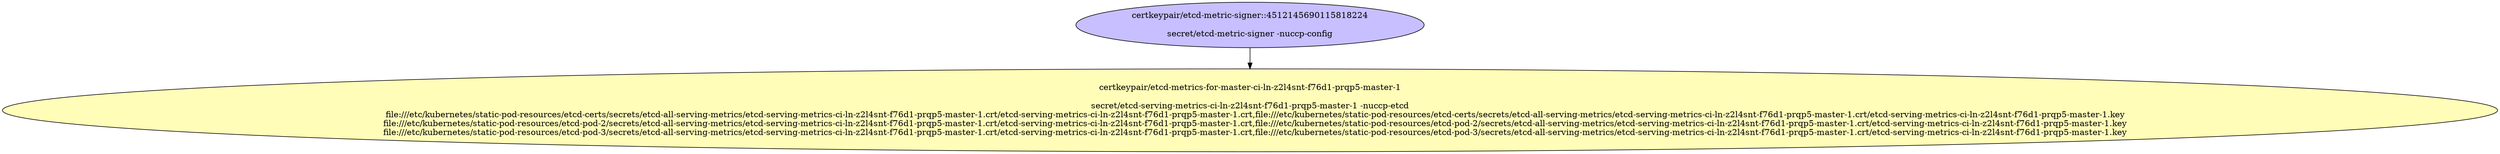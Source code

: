 digraph "Local Certificate" {
  // Node definitions.
  0 [
    label="certkeypair/etcd-metric-signer::4512145690115818224\n\nsecret/etcd-metric-signer -nuccp-config\n"
    style=filled
    fillcolor="#c7bfff"
  ];
  3 [
    label="certkeypair/etcd-metrics-for-master-ci-ln-z2l4snt-f76d1-prqp5-master-1\n\nsecret/etcd-serving-metrics-ci-ln-z2l4snt-f76d1-prqp5-master-1 -nuccp-etcd\n    file:///etc/kubernetes/static-pod-resources/etcd-certs/secrets/etcd-all-serving-metrics/etcd-serving-metrics-ci-ln-z2l4snt-f76d1-prqp5-master-1.crt/etcd-serving-metrics-ci-ln-z2l4snt-f76d1-prqp5-master-1.crt,file:///etc/kubernetes/static-pod-resources/etcd-certs/secrets/etcd-all-serving-metrics/etcd-serving-metrics-ci-ln-z2l4snt-f76d1-prqp5-master-1.crt/etcd-serving-metrics-ci-ln-z2l4snt-f76d1-prqp5-master-1.key\n    file:///etc/kubernetes/static-pod-resources/etcd-pod-2/secrets/etcd-all-serving-metrics/etcd-serving-metrics-ci-ln-z2l4snt-f76d1-prqp5-master-1.crt/etcd-serving-metrics-ci-ln-z2l4snt-f76d1-prqp5-master-1.crt,file:///etc/kubernetes/static-pod-resources/etcd-pod-2/secrets/etcd-all-serving-metrics/etcd-serving-metrics-ci-ln-z2l4snt-f76d1-prqp5-master-1.crt/etcd-serving-metrics-ci-ln-z2l4snt-f76d1-prqp5-master-1.key\n    file:///etc/kubernetes/static-pod-resources/etcd-pod-3/secrets/etcd-all-serving-metrics/etcd-serving-metrics-ci-ln-z2l4snt-f76d1-prqp5-master-1.crt/etcd-serving-metrics-ci-ln-z2l4snt-f76d1-prqp5-master-1.crt,file:///etc/kubernetes/static-pod-resources/etcd-pod-3/secrets/etcd-all-serving-metrics/etcd-serving-metrics-ci-ln-z2l4snt-f76d1-prqp5-master-1.crt/etcd-serving-metrics-ci-ln-z2l4snt-f76d1-prqp5-master-1.key\n"
    style=filled
    fillcolor="#fffdb8"
  ];

  // Edge definitions.
  0 -> 3;
}